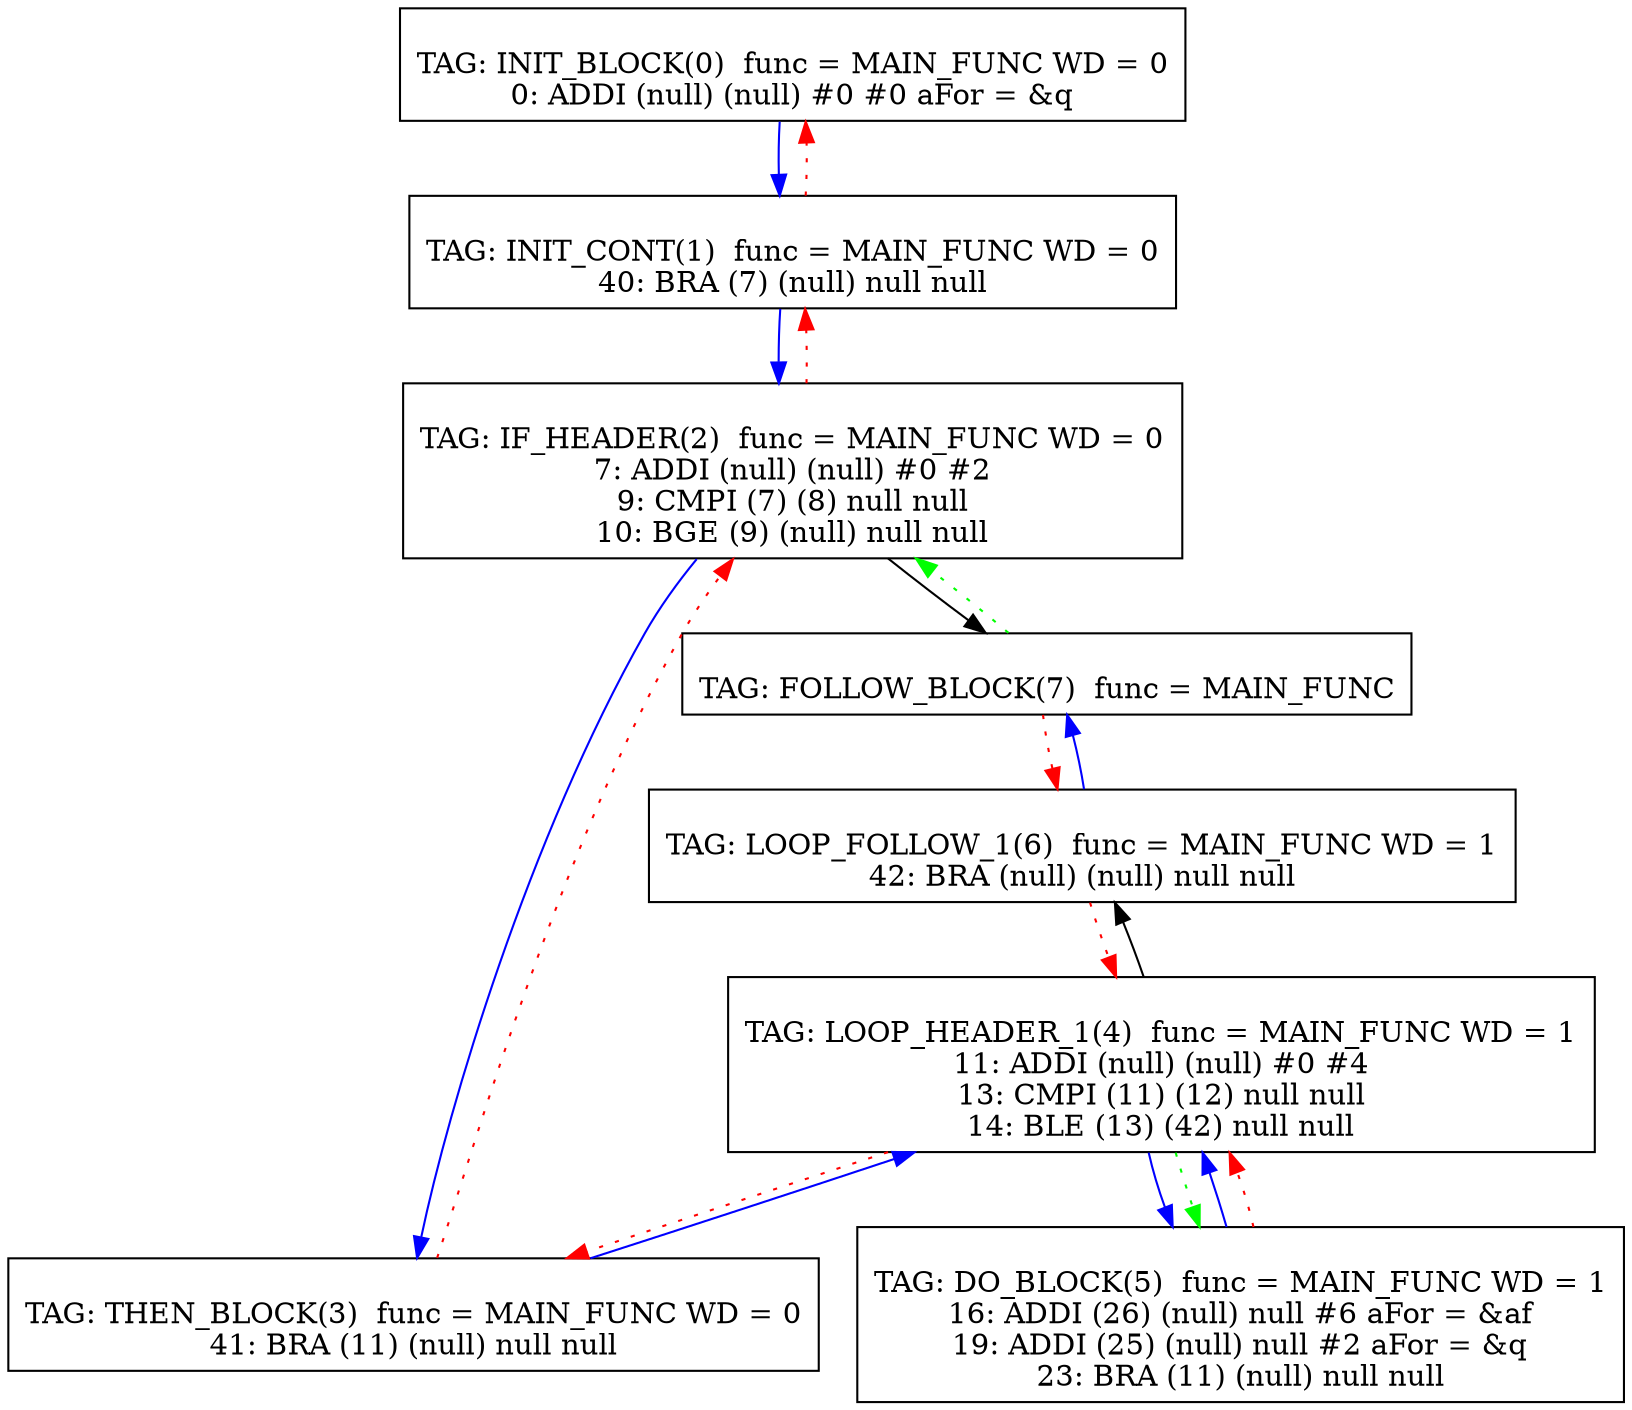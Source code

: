 digraph {
0[label="
TAG: INIT_BLOCK(0)  func = MAIN_FUNC WD = 0
0: ADDI (null) (null) #0 #0 aFor = &q
"];
0[shape=box];
0 -> 1[color=blue]
1[label="
TAG: INIT_CONT(1)  func = MAIN_FUNC WD = 0
40: BRA (7) (null) null null
"];
1[shape=box];
1 -> 2[color=blue]
1 -> 0[color=red][style=dotted]
2[label="
TAG: IF_HEADER(2)  func = MAIN_FUNC WD = 0
7: ADDI (null) (null) #0 #2
9: CMPI (7) (8) null null
10: BGE (9) (null) null null
"];
2[shape=box];
2 -> 3[color=blue]
2 -> 7[color=black]
2 -> 1[color=red][style=dotted]
3[label="
TAG: THEN_BLOCK(3)  func = MAIN_FUNC WD = 0
41: BRA (11) (null) null null
"];
3[shape=box];
3 -> 4[color=blue]
3 -> 2[color=red][style=dotted]
4[label="
TAG: LOOP_HEADER_1(4)  func = MAIN_FUNC WD = 1
11: ADDI (null) (null) #0 #4
13: CMPI (11) (12) null null
14: BLE (13) (42) null null
"];
4[shape=box];
4 -> 5[color=blue]
4 -> 6[color=black]
4 -> 3[color=red][style=dotted]
4 -> 5[color=green][style=dotted]
5[label="
TAG: DO_BLOCK(5)  func = MAIN_FUNC WD = 1
16: ADDI (26) (null) null #6 aFor = &af
19: ADDI (25) (null) null #2 aFor = &q
23: BRA (11) (null) null null
"];
5[shape=box];
5 -> 4[color=blue]
5 -> 4[color=red][style=dotted]
6[label="
TAG: LOOP_FOLLOW_1(6)  func = MAIN_FUNC WD = 1
42: BRA (null) (null) null null
"];
6[shape=box];
6 -> 7[color=blue]
6 -> 4[color=red][style=dotted]
7[label="
TAG: FOLLOW_BLOCK(7)  func = MAIN_FUNC
"];
7[shape=box];
7 -> 6[color=red][style=dotted]
7 -> 2[color=green][style=dotted]
}